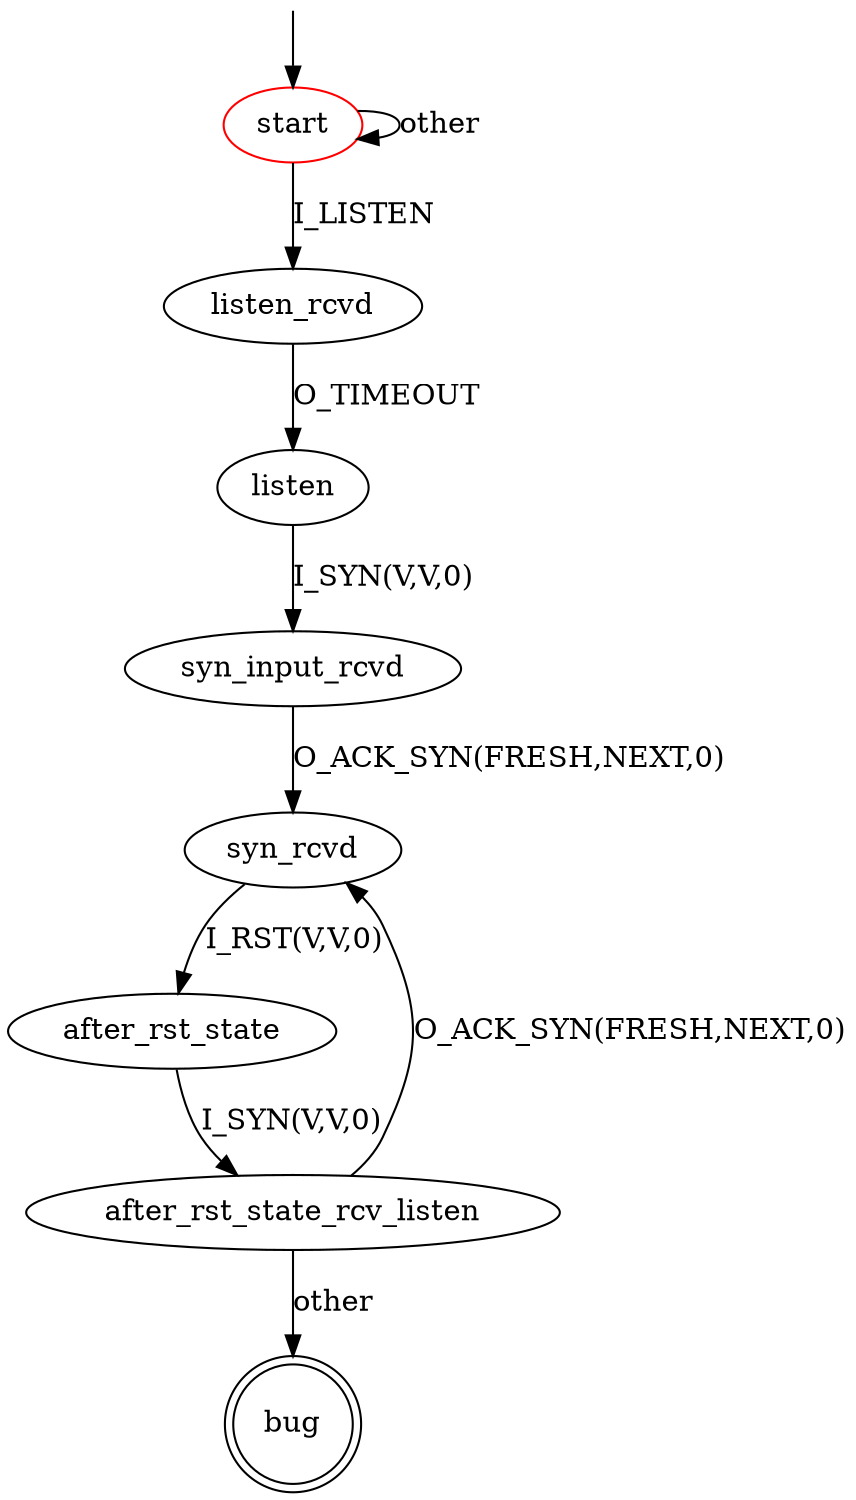 digraph G {
label=""
start [color="red"]
bug [shape="doublecircle"]

start -> start [label="other"]
start ->listen_rcvd [label="I_LISTEN"]

listen_rcvd -> listen [label="O_TIMEOUT"]

listen -> syn_input_rcvd [label="I_SYN(V,V,0)"]

syn_input_rcvd -> syn_rcvd [label="O_ACK_SYN(FRESH,NEXT,0)"]

syn_rcvd -> after_rst_state [label="I_RST(V,V,0)"]

after_rst_state -> after_rst_state_rcv_listen [label="I_SYN(V,V,0)"]
after_rst_state_rcv_listen -> syn_rcvd [label="O_ACK_SYN(FRESH,NEXT,0)"] 
after_rst_state_rcv_listen -> bug [label="other"]

__start0 [label="" shape="none" width="0" height="0"];
__start0 -> start;
}

